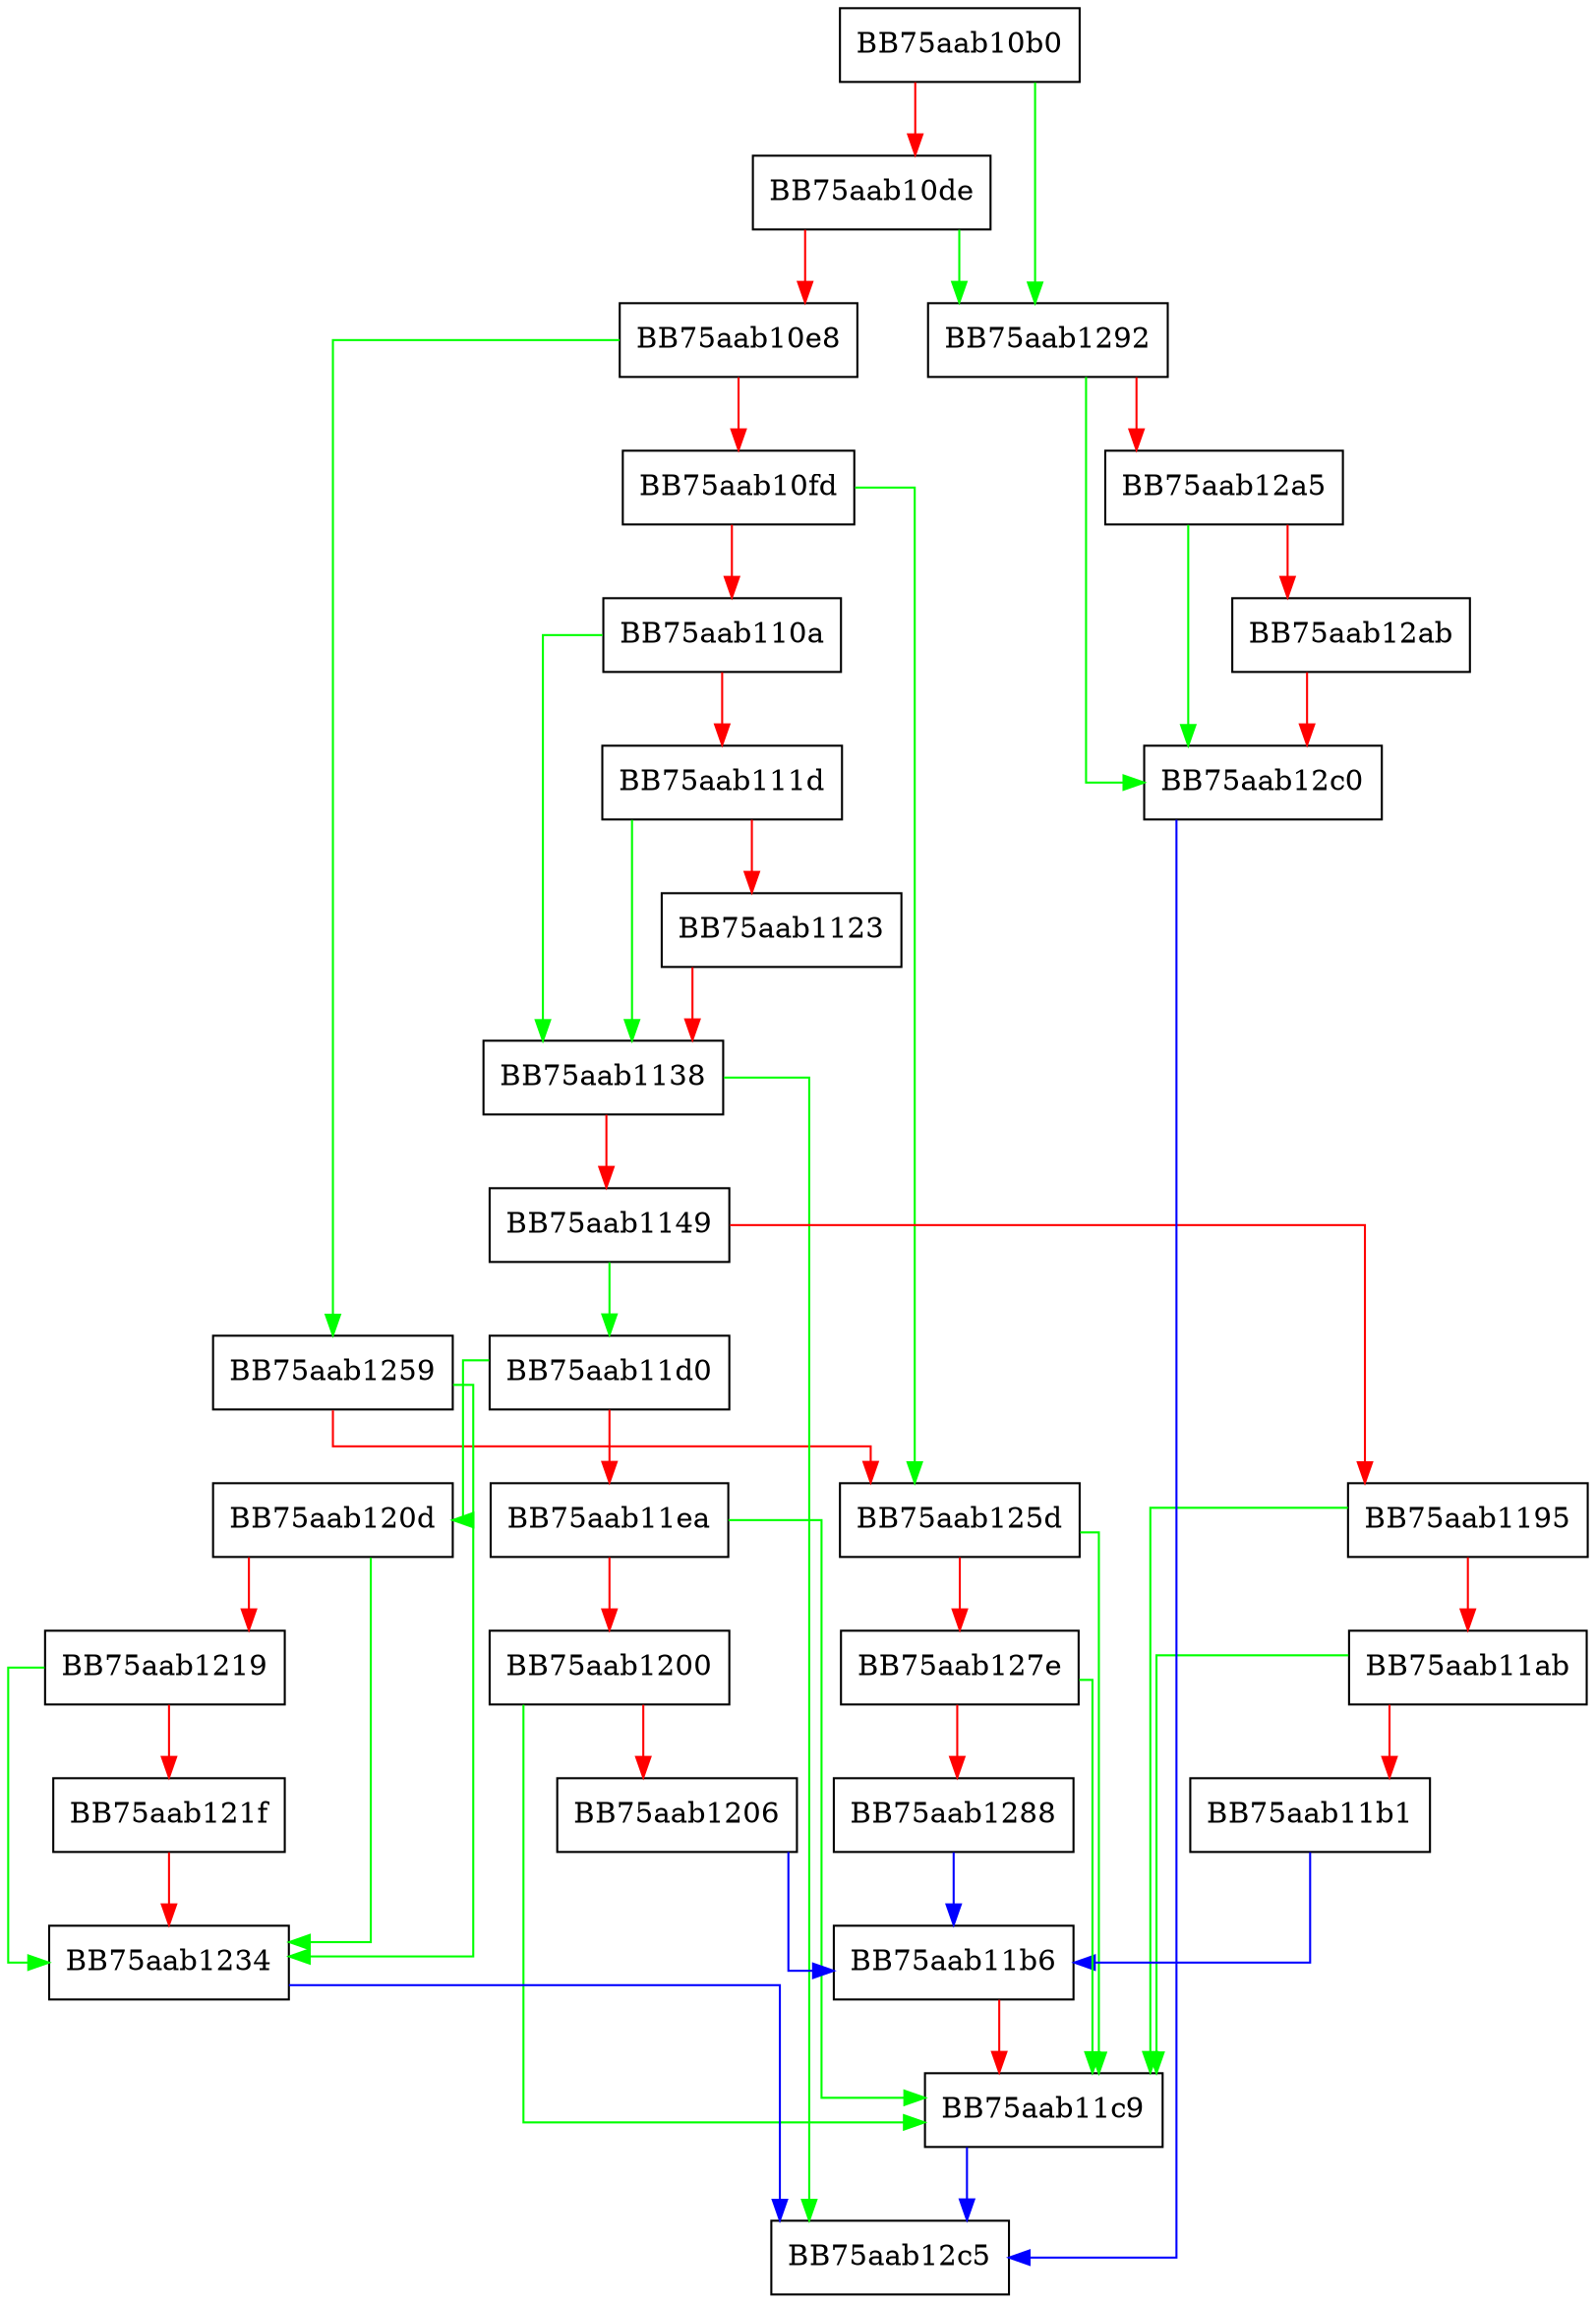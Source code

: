 digraph Delete {
  node [shape="box"];
  graph [splines=ortho];
  BB75aab10b0 -> BB75aab1292 [color="green"];
  BB75aab10b0 -> BB75aab10de [color="red"];
  BB75aab10de -> BB75aab1292 [color="green"];
  BB75aab10de -> BB75aab10e8 [color="red"];
  BB75aab10e8 -> BB75aab1259 [color="green"];
  BB75aab10e8 -> BB75aab10fd [color="red"];
  BB75aab10fd -> BB75aab125d [color="green"];
  BB75aab10fd -> BB75aab110a [color="red"];
  BB75aab110a -> BB75aab1138 [color="green"];
  BB75aab110a -> BB75aab111d [color="red"];
  BB75aab111d -> BB75aab1138 [color="green"];
  BB75aab111d -> BB75aab1123 [color="red"];
  BB75aab1123 -> BB75aab1138 [color="red"];
  BB75aab1138 -> BB75aab12c5 [color="green"];
  BB75aab1138 -> BB75aab1149 [color="red"];
  BB75aab1149 -> BB75aab11d0 [color="green"];
  BB75aab1149 -> BB75aab1195 [color="red"];
  BB75aab1195 -> BB75aab11c9 [color="green"];
  BB75aab1195 -> BB75aab11ab [color="red"];
  BB75aab11ab -> BB75aab11c9 [color="green"];
  BB75aab11ab -> BB75aab11b1 [color="red"];
  BB75aab11b1 -> BB75aab11b6 [color="blue"];
  BB75aab11b6 -> BB75aab11c9 [color="red"];
  BB75aab11c9 -> BB75aab12c5 [color="blue"];
  BB75aab11d0 -> BB75aab120d [color="green"];
  BB75aab11d0 -> BB75aab11ea [color="red"];
  BB75aab11ea -> BB75aab11c9 [color="green"];
  BB75aab11ea -> BB75aab1200 [color="red"];
  BB75aab1200 -> BB75aab11c9 [color="green"];
  BB75aab1200 -> BB75aab1206 [color="red"];
  BB75aab1206 -> BB75aab11b6 [color="blue"];
  BB75aab120d -> BB75aab1234 [color="green"];
  BB75aab120d -> BB75aab1219 [color="red"];
  BB75aab1219 -> BB75aab1234 [color="green"];
  BB75aab1219 -> BB75aab121f [color="red"];
  BB75aab121f -> BB75aab1234 [color="red"];
  BB75aab1234 -> BB75aab12c5 [color="blue"];
  BB75aab1259 -> BB75aab1234 [color="green"];
  BB75aab1259 -> BB75aab125d [color="red"];
  BB75aab125d -> BB75aab11c9 [color="green"];
  BB75aab125d -> BB75aab127e [color="red"];
  BB75aab127e -> BB75aab11c9 [color="green"];
  BB75aab127e -> BB75aab1288 [color="red"];
  BB75aab1288 -> BB75aab11b6 [color="blue"];
  BB75aab1292 -> BB75aab12c0 [color="green"];
  BB75aab1292 -> BB75aab12a5 [color="red"];
  BB75aab12a5 -> BB75aab12c0 [color="green"];
  BB75aab12a5 -> BB75aab12ab [color="red"];
  BB75aab12ab -> BB75aab12c0 [color="red"];
  BB75aab12c0 -> BB75aab12c5 [color="blue"];
}